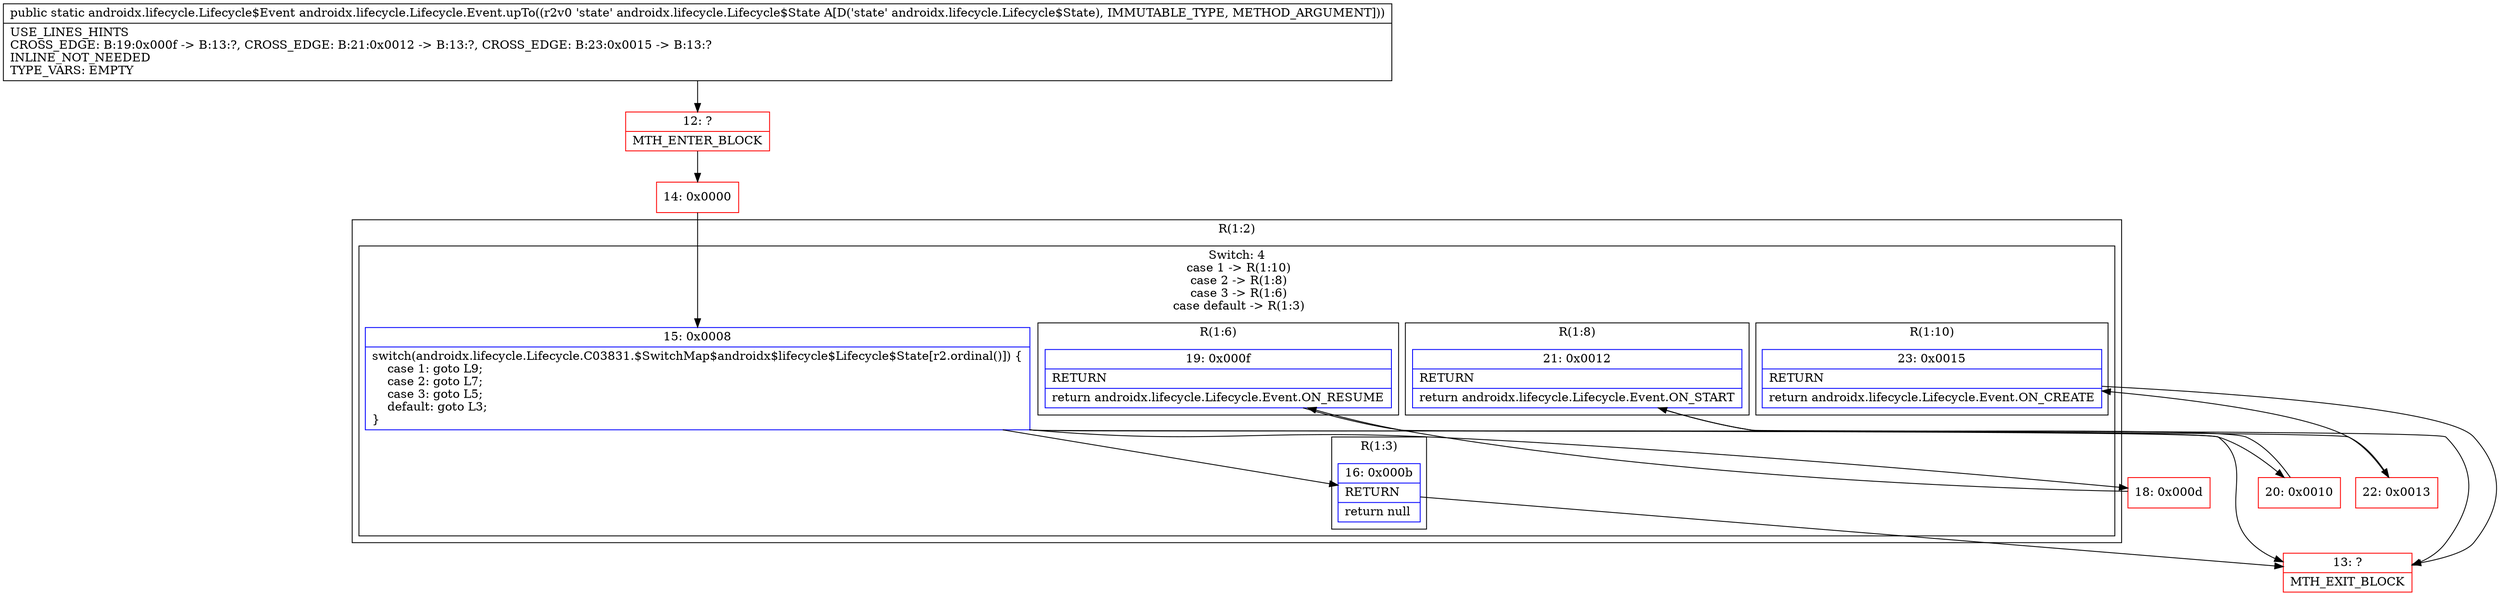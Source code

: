 digraph "CFG forandroidx.lifecycle.Lifecycle.Event.upTo(Landroidx\/lifecycle\/Lifecycle$State;)Landroidx\/lifecycle\/Lifecycle$Event;" {
subgraph cluster_Region_1979917250 {
label = "R(1:2)";
node [shape=record,color=blue];
subgraph cluster_SwitchRegion_1639442588 {
label = "Switch: 4
 case 1 -> R(1:10)
 case 2 -> R(1:8)
 case 3 -> R(1:6)
 case default -> R(1:3)";
node [shape=record,color=blue];
Node_15 [shape=record,label="{15\:\ 0x0008|switch(androidx.lifecycle.Lifecycle.C03831.$SwitchMap$androidx$lifecycle$Lifecycle$State[r2.ordinal()]) \{\l    case 1: goto L9;\l    case 2: goto L7;\l    case 3: goto L5;\l    default: goto L3;\l\}\l}"];
subgraph cluster_Region_1197580084 {
label = "R(1:10)";
node [shape=record,color=blue];
Node_23 [shape=record,label="{23\:\ 0x0015|RETURN\l|return androidx.lifecycle.Lifecycle.Event.ON_CREATE\l}"];
}
subgraph cluster_Region_859474397 {
label = "R(1:8)";
node [shape=record,color=blue];
Node_21 [shape=record,label="{21\:\ 0x0012|RETURN\l|return androidx.lifecycle.Lifecycle.Event.ON_START\l}"];
}
subgraph cluster_Region_1556652363 {
label = "R(1:6)";
node [shape=record,color=blue];
Node_19 [shape=record,label="{19\:\ 0x000f|RETURN\l|return androidx.lifecycle.Lifecycle.Event.ON_RESUME\l}"];
}
subgraph cluster_Region_40190278 {
label = "R(1:3)";
node [shape=record,color=blue];
Node_16 [shape=record,label="{16\:\ 0x000b|RETURN\l|return null\l}"];
}
}
}
Node_12 [shape=record,color=red,label="{12\:\ ?|MTH_ENTER_BLOCK\l}"];
Node_14 [shape=record,color=red,label="{14\:\ 0x0000}"];
Node_13 [shape=record,color=red,label="{13\:\ ?|MTH_EXIT_BLOCK\l}"];
Node_18 [shape=record,color=red,label="{18\:\ 0x000d}"];
Node_20 [shape=record,color=red,label="{20\:\ 0x0010}"];
Node_22 [shape=record,color=red,label="{22\:\ 0x0013}"];
MethodNode[shape=record,label="{public static androidx.lifecycle.Lifecycle$Event androidx.lifecycle.Lifecycle.Event.upTo((r2v0 'state' androidx.lifecycle.Lifecycle$State A[D('state' androidx.lifecycle.Lifecycle$State), IMMUTABLE_TYPE, METHOD_ARGUMENT]))  | USE_LINES_HINTS\lCROSS_EDGE: B:19:0x000f \-\> B:13:?, CROSS_EDGE: B:21:0x0012 \-\> B:13:?, CROSS_EDGE: B:23:0x0015 \-\> B:13:?\lINLINE_NOT_NEEDED\lTYPE_VARS: EMPTY\l}"];
MethodNode -> Node_12;Node_15 -> Node_16;
Node_15 -> Node_18;
Node_15 -> Node_20;
Node_15 -> Node_22;
Node_23 -> Node_13;
Node_21 -> Node_13;
Node_19 -> Node_13;
Node_16 -> Node_13;
Node_12 -> Node_14;
Node_14 -> Node_15;
Node_18 -> Node_19;
Node_20 -> Node_21;
Node_22 -> Node_23;
}

